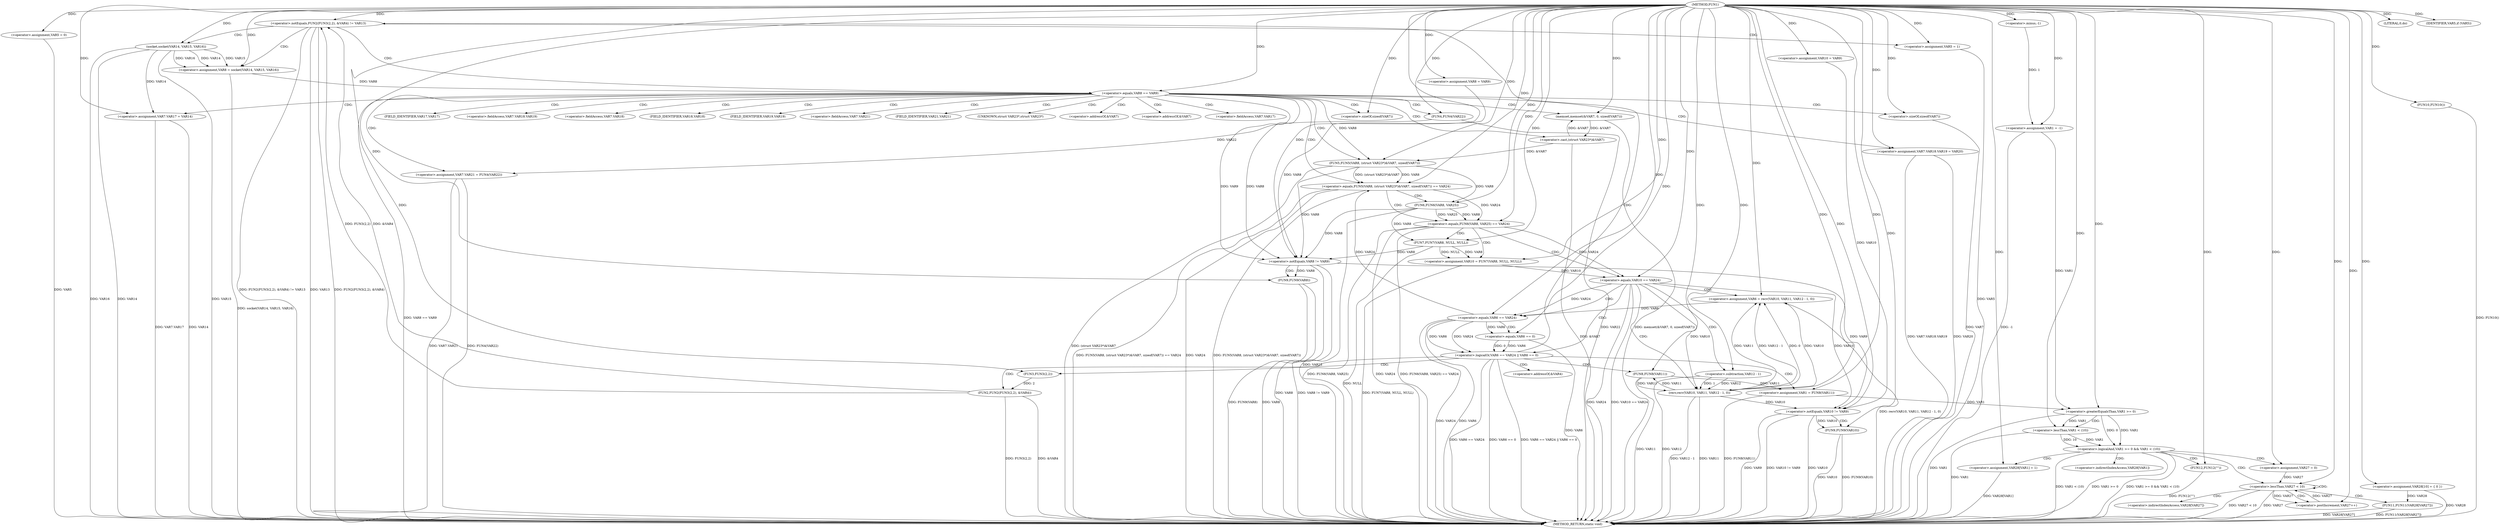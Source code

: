 digraph FUN1 {  
"1000100" [label = "(METHOD,FUN1)" ]
"1000292" [label = "(METHOD_RETURN,static void)" ]
"1000103" [label = "(<operator>.assignment,VAR1 = -1)" ]
"1000105" [label = "(<operator>.minus,-1)" ]
"1000112" [label = "(<operator>.assignment,VAR5 = 0)" ]
"1000118" [label = "(<operator>.assignment,VAR8 = VAR9)" ]
"1000122" [label = "(<operator>.assignment,VAR10 = VAR9)" ]
"1000129" [label = "(<operator>.notEquals,FUN2(FUN3(2,2), &VAR4) != VAR13)" ]
"1000130" [label = "(FUN2,FUN2(FUN3(2,2), &VAR4))" ]
"1000131" [label = "(FUN3,FUN3(2,2))" ]
"1000139" [label = "(<operator>.assignment,VAR5 = 1)" ]
"1000142" [label = "(<operator>.assignment,VAR8 = socket(VAR14, VAR15, VAR16))" ]
"1000144" [label = "(socket,socket(VAR14, VAR15, VAR16))" ]
"1000149" [label = "(<operator>.equals,VAR8 == VAR9)" ]
"1000154" [label = "(memset,memset(&VAR7, 0, sizeof(VAR7)))" ]
"1000158" [label = "(<operator>.sizeOf,sizeof(VAR7))" ]
"1000160" [label = "(<operator>.assignment,VAR7.VAR17 = VAR14)" ]
"1000165" [label = "(<operator>.assignment,VAR7.VAR18.VAR19 = VAR20)" ]
"1000172" [label = "(<operator>.assignment,VAR7.VAR21 = FUN4(VAR22))" ]
"1000176" [label = "(FUN4,FUN4(VAR22))" ]
"1000179" [label = "(<operator>.equals,FUN5(VAR8, (struct VAR23*)&VAR7, sizeof(VAR7)) == VAR24)" ]
"1000180" [label = "(FUN5,FUN5(VAR8, (struct VAR23*)&VAR7, sizeof(VAR7)))" ]
"1000182" [label = "(<operator>.cast,(struct VAR23*)&VAR7)" ]
"1000186" [label = "(<operator>.sizeOf,sizeof(VAR7))" ]
"1000192" [label = "(<operator>.equals,FUN6(VAR8, VAR25) == VAR24)" ]
"1000193" [label = "(FUN6,FUN6(VAR8, VAR25))" ]
"1000199" [label = "(<operator>.assignment,VAR10 = FUN7(VAR8, NULL, NULL))" ]
"1000201" [label = "(FUN7,FUN7(VAR8, NULL, NULL))" ]
"1000206" [label = "(<operator>.equals,VAR10 == VAR24)" ]
"1000211" [label = "(<operator>.assignment,VAR6 = recv(VAR10, VAR11, VAR12 - 1, 0))" ]
"1000213" [label = "(recv,recv(VAR10, VAR11, VAR12 - 1, 0))" ]
"1000216" [label = "(<operator>.subtraction,VAR12 - 1)" ]
"1000221" [label = "(<operator>.logicalOr,VAR6 == VAR24 || VAR6 == 0)" ]
"1000222" [label = "(<operator>.equals,VAR6 == VAR24)" ]
"1000225" [label = "(<operator>.equals,VAR6 == 0)" ]
"1000230" [label = "(<operator>.assignment,VAR1 = FUN8(VAR11))" ]
"1000232" [label = "(FUN8,FUN8(VAR11))" ]
"1000234" [label = "(LITERAL,0,do)" ]
"1000236" [label = "(<operator>.notEquals,VAR8 != VAR9)" ]
"1000240" [label = "(FUN9,FUN9(VAR8))" ]
"1000243" [label = "(<operator>.notEquals,VAR10 != VAR9)" ]
"1000247" [label = "(FUN9,FUN9(VAR10))" ]
"1000250" [label = "(IDENTIFIER,VAR5,if (VAR5))" ]
"1000252" [label = "(FUN10,FUN10())" ]
"1000258" [label = "(<operator>.assignment,VAR28[10] = { 0 })" ]
"1000261" [label = "(<operator>.logicalAnd,VAR1 >= 0 && VAR1 < (10))" ]
"1000262" [label = "(<operator>.greaterEqualsThan,VAR1 >= 0)" ]
"1000265" [label = "(<operator>.lessThan,VAR1 < (10))" ]
"1000269" [label = "(<operator>.assignment,VAR28[VAR1] = 1)" ]
"1000275" [label = "(<operator>.assignment,VAR27 = 0)" ]
"1000278" [label = "(<operator>.lessThan,VAR27 < 10)" ]
"1000281" [label = "(<operator>.postIncrement,VAR27++)" ]
"1000284" [label = "(FUN11,FUN11(VAR28[VAR27]))" ]
"1000290" [label = "(FUN12,FUN12(\"\"))" ]
"1000134" [label = "(<operator>.addressOf,&VAR4)" ]
"1000155" [label = "(<operator>.addressOf,&VAR7)" ]
"1000161" [label = "(<operator>.fieldAccess,VAR7.VAR17)" ]
"1000163" [label = "(FIELD_IDENTIFIER,VAR17,VAR17)" ]
"1000166" [label = "(<operator>.fieldAccess,VAR7.VAR18.VAR19)" ]
"1000167" [label = "(<operator>.fieldAccess,VAR7.VAR18)" ]
"1000169" [label = "(FIELD_IDENTIFIER,VAR18,VAR18)" ]
"1000170" [label = "(FIELD_IDENTIFIER,VAR19,VAR19)" ]
"1000173" [label = "(<operator>.fieldAccess,VAR7.VAR21)" ]
"1000175" [label = "(FIELD_IDENTIFIER,VAR21,VAR21)" ]
"1000183" [label = "(UNKNOWN,struct VAR23*,struct VAR23*)" ]
"1000184" [label = "(<operator>.addressOf,&VAR7)" ]
"1000270" [label = "(<operator>.indirectIndexAccess,VAR28[VAR1])" ]
"1000285" [label = "(<operator>.indirectIndexAccess,VAR28[VAR27])" ]
  "1000290" -> "1000292"  [ label = "DDG: FUN12(\"\")"] 
  "1000213" -> "1000292"  [ label = "DDG: VAR12 - 1"] 
  "1000179" -> "1000292"  [ label = "DDG: FUN5(VAR8, (struct VAR23*)&VAR7, sizeof(VAR7)) == VAR24"] 
  "1000265" -> "1000292"  [ label = "DDG: VAR1"] 
  "1000261" -> "1000292"  [ label = "DDG: VAR1 >= 0 && VAR1 < (10)"] 
  "1000243" -> "1000292"  [ label = "DDG: VAR9"] 
  "1000180" -> "1000292"  [ label = "DDG: (struct VAR23*)&VAR7"] 
  "1000258" -> "1000292"  [ label = "DDG: VAR28"] 
  "1000179" -> "1000292"  [ label = "DDG: VAR24"] 
  "1000247" -> "1000292"  [ label = "DDG: VAR10"] 
  "1000129" -> "1000292"  [ label = "DDG: FUN2(FUN3(2,2), &VAR4)"] 
  "1000160" -> "1000292"  [ label = "DDG: VAR14"] 
  "1000186" -> "1000292"  [ label = "DDG: VAR7"] 
  "1000221" -> "1000292"  [ label = "DDG: VAR6 == 0"] 
  "1000221" -> "1000292"  [ label = "DDG: VAR6 == VAR24 || VAR6 == 0"] 
  "1000199" -> "1000292"  [ label = "DDG: FUN7(VAR8, NULL, NULL)"] 
  "1000222" -> "1000292"  [ label = "DDG: VAR6"] 
  "1000236" -> "1000292"  [ label = "DDG: VAR8"] 
  "1000284" -> "1000292"  [ label = "DDG: VAR28[VAR27]"] 
  "1000284" -> "1000292"  [ label = "DDG: FUN11(VAR28[VAR27])"] 
  "1000236" -> "1000292"  [ label = "DDG: VAR8 != VAR9"] 
  "1000232" -> "1000292"  [ label = "DDG: VAR11"] 
  "1000103" -> "1000292"  [ label = "DDG: -1"] 
  "1000225" -> "1000292"  [ label = "DDG: VAR6"] 
  "1000240" -> "1000292"  [ label = "DDG: FUN9(VAR8)"] 
  "1000216" -> "1000292"  [ label = "DDG: VAR12"] 
  "1000206" -> "1000292"  [ label = "DDG: VAR10 == VAR24"] 
  "1000139" -> "1000292"  [ label = "DDG: VAR5"] 
  "1000193" -> "1000292"  [ label = "DDG: VAR25"] 
  "1000182" -> "1000292"  [ label = "DDG: &VAR7"] 
  "1000261" -> "1000292"  [ label = "DDG: VAR1 < (10)"] 
  "1000165" -> "1000292"  [ label = "DDG: VAR7.VAR18.VAR19"] 
  "1000252" -> "1000292"  [ label = "DDG: FUN10()"] 
  "1000129" -> "1000292"  [ label = "DDG: FUN2(FUN3(2,2), &VAR4) != VAR13"] 
  "1000142" -> "1000292"  [ label = "DDG: socket(VAR14, VAR15, VAR16)"] 
  "1000130" -> "1000292"  [ label = "DDG: &VAR4"] 
  "1000201" -> "1000292"  [ label = "DDG: NULL"] 
  "1000262" -> "1000292"  [ label = "DDG: VAR1"] 
  "1000179" -> "1000292"  [ label = "DDG: FUN5(VAR8, (struct VAR23*)&VAR7, sizeof(VAR7))"] 
  "1000221" -> "1000292"  [ label = "DDG: VAR6 == VAR24"] 
  "1000206" -> "1000292"  [ label = "DDG: VAR24"] 
  "1000149" -> "1000292"  [ label = "DDG: VAR8 == VAR9"] 
  "1000172" -> "1000292"  [ label = "DDG: FUN4(VAR22)"] 
  "1000278" -> "1000292"  [ label = "DDG: VAR27 < 10"] 
  "1000261" -> "1000292"  [ label = "DDG: VAR1 >= 0"] 
  "1000154" -> "1000292"  [ label = "DDG: memset(&VAR7, 0, sizeof(VAR7))"] 
  "1000230" -> "1000292"  [ label = "DDG: FUN8(VAR11)"] 
  "1000211" -> "1000292"  [ label = "DDG: recv(VAR10, VAR11, VAR12 - 1, 0)"] 
  "1000192" -> "1000292"  [ label = "DDG: FUN6(VAR8, VAR25)"] 
  "1000112" -> "1000292"  [ label = "DDG: VAR5"] 
  "1000172" -> "1000292"  [ label = "DDG: VAR7.VAR21"] 
  "1000129" -> "1000292"  [ label = "DDG: VAR13"] 
  "1000144" -> "1000292"  [ label = "DDG: VAR14"] 
  "1000165" -> "1000292"  [ label = "DDG: VAR20"] 
  "1000213" -> "1000292"  [ label = "DDG: VAR11"] 
  "1000176" -> "1000292"  [ label = "DDG: VAR22"] 
  "1000243" -> "1000292"  [ label = "DDG: VAR10"] 
  "1000269" -> "1000292"  [ label = "DDG: VAR28[VAR1]"] 
  "1000192" -> "1000292"  [ label = "DDG: VAR24"] 
  "1000144" -> "1000292"  [ label = "DDG: VAR15"] 
  "1000240" -> "1000292"  [ label = "DDG: VAR8"] 
  "1000144" -> "1000292"  [ label = "DDG: VAR16"] 
  "1000160" -> "1000292"  [ label = "DDG: VAR7.VAR17"] 
  "1000278" -> "1000292"  [ label = "DDG: VAR27"] 
  "1000192" -> "1000292"  [ label = "DDG: FUN6(VAR8, VAR25) == VAR24"] 
  "1000243" -> "1000292"  [ label = "DDG: VAR10 != VAR9"] 
  "1000247" -> "1000292"  [ label = "DDG: FUN9(VAR10)"] 
  "1000222" -> "1000292"  [ label = "DDG: VAR24"] 
  "1000130" -> "1000292"  [ label = "DDG: FUN3(2,2)"] 
  "1000105" -> "1000103"  [ label = "DDG: 1"] 
  "1000100" -> "1000103"  [ label = "DDG: "] 
  "1000100" -> "1000105"  [ label = "DDG: "] 
  "1000100" -> "1000112"  [ label = "DDG: "] 
  "1000100" -> "1000118"  [ label = "DDG: "] 
  "1000100" -> "1000122"  [ label = "DDG: "] 
  "1000130" -> "1000129"  [ label = "DDG: FUN3(2,2)"] 
  "1000130" -> "1000129"  [ label = "DDG: &VAR4"] 
  "1000131" -> "1000130"  [ label = "DDG: 2"] 
  "1000100" -> "1000131"  [ label = "DDG: "] 
  "1000100" -> "1000129"  [ label = "DDG: "] 
  "1000100" -> "1000139"  [ label = "DDG: "] 
  "1000144" -> "1000142"  [ label = "DDG: VAR14"] 
  "1000144" -> "1000142"  [ label = "DDG: VAR15"] 
  "1000144" -> "1000142"  [ label = "DDG: VAR16"] 
  "1000100" -> "1000142"  [ label = "DDG: "] 
  "1000100" -> "1000144"  [ label = "DDG: "] 
  "1000142" -> "1000149"  [ label = "DDG: VAR8"] 
  "1000100" -> "1000149"  [ label = "DDG: "] 
  "1000182" -> "1000154"  [ label = "DDG: &VAR7"] 
  "1000100" -> "1000154"  [ label = "DDG: "] 
  "1000100" -> "1000158"  [ label = "DDG: "] 
  "1000144" -> "1000160"  [ label = "DDG: VAR14"] 
  "1000100" -> "1000160"  [ label = "DDG: "] 
  "1000100" -> "1000165"  [ label = "DDG: "] 
  "1000176" -> "1000172"  [ label = "DDG: VAR22"] 
  "1000100" -> "1000176"  [ label = "DDG: "] 
  "1000180" -> "1000179"  [ label = "DDG: VAR8"] 
  "1000180" -> "1000179"  [ label = "DDG: (struct VAR23*)&VAR7"] 
  "1000149" -> "1000180"  [ label = "DDG: VAR8"] 
  "1000100" -> "1000180"  [ label = "DDG: "] 
  "1000182" -> "1000180"  [ label = "DDG: &VAR7"] 
  "1000154" -> "1000182"  [ label = "DDG: &VAR7"] 
  "1000100" -> "1000186"  [ label = "DDG: "] 
  "1000222" -> "1000179"  [ label = "DDG: VAR24"] 
  "1000100" -> "1000179"  [ label = "DDG: "] 
  "1000193" -> "1000192"  [ label = "DDG: VAR8"] 
  "1000193" -> "1000192"  [ label = "DDG: VAR25"] 
  "1000180" -> "1000193"  [ label = "DDG: VAR8"] 
  "1000100" -> "1000193"  [ label = "DDG: "] 
  "1000179" -> "1000192"  [ label = "DDG: VAR24"] 
  "1000100" -> "1000192"  [ label = "DDG: "] 
  "1000201" -> "1000199"  [ label = "DDG: VAR8"] 
  "1000201" -> "1000199"  [ label = "DDG: NULL"] 
  "1000100" -> "1000199"  [ label = "DDG: "] 
  "1000193" -> "1000201"  [ label = "DDG: VAR8"] 
  "1000100" -> "1000201"  [ label = "DDG: "] 
  "1000199" -> "1000206"  [ label = "DDG: VAR10"] 
  "1000100" -> "1000206"  [ label = "DDG: "] 
  "1000192" -> "1000206"  [ label = "DDG: VAR24"] 
  "1000213" -> "1000211"  [ label = "DDG: VAR10"] 
  "1000213" -> "1000211"  [ label = "DDG: VAR11"] 
  "1000213" -> "1000211"  [ label = "DDG: VAR12 - 1"] 
  "1000213" -> "1000211"  [ label = "DDG: 0"] 
  "1000100" -> "1000211"  [ label = "DDG: "] 
  "1000206" -> "1000213"  [ label = "DDG: VAR10"] 
  "1000100" -> "1000213"  [ label = "DDG: "] 
  "1000232" -> "1000213"  [ label = "DDG: VAR11"] 
  "1000216" -> "1000213"  [ label = "DDG: VAR12"] 
  "1000216" -> "1000213"  [ label = "DDG: 1"] 
  "1000100" -> "1000216"  [ label = "DDG: "] 
  "1000222" -> "1000221"  [ label = "DDG: VAR6"] 
  "1000222" -> "1000221"  [ label = "DDG: VAR24"] 
  "1000211" -> "1000222"  [ label = "DDG: VAR6"] 
  "1000100" -> "1000222"  [ label = "DDG: "] 
  "1000206" -> "1000222"  [ label = "DDG: VAR24"] 
  "1000225" -> "1000221"  [ label = "DDG: VAR6"] 
  "1000225" -> "1000221"  [ label = "DDG: 0"] 
  "1000222" -> "1000225"  [ label = "DDG: VAR6"] 
  "1000100" -> "1000225"  [ label = "DDG: "] 
  "1000232" -> "1000230"  [ label = "DDG: VAR11"] 
  "1000100" -> "1000230"  [ label = "DDG: "] 
  "1000213" -> "1000232"  [ label = "DDG: VAR11"] 
  "1000100" -> "1000232"  [ label = "DDG: "] 
  "1000100" -> "1000234"  [ label = "DDG: "] 
  "1000193" -> "1000236"  [ label = "DDG: VAR8"] 
  "1000180" -> "1000236"  [ label = "DDG: VAR8"] 
  "1000149" -> "1000236"  [ label = "DDG: VAR8"] 
  "1000118" -> "1000236"  [ label = "DDG: VAR8"] 
  "1000201" -> "1000236"  [ label = "DDG: VAR8"] 
  "1000100" -> "1000236"  [ label = "DDG: "] 
  "1000149" -> "1000236"  [ label = "DDG: VAR9"] 
  "1000236" -> "1000240"  [ label = "DDG: VAR8"] 
  "1000100" -> "1000240"  [ label = "DDG: "] 
  "1000213" -> "1000243"  [ label = "DDG: VAR10"] 
  "1000122" -> "1000243"  [ label = "DDG: VAR10"] 
  "1000206" -> "1000243"  [ label = "DDG: VAR10"] 
  "1000100" -> "1000243"  [ label = "DDG: "] 
  "1000236" -> "1000243"  [ label = "DDG: VAR9"] 
  "1000243" -> "1000247"  [ label = "DDG: VAR10"] 
  "1000100" -> "1000247"  [ label = "DDG: "] 
  "1000100" -> "1000250"  [ label = "DDG: "] 
  "1000100" -> "1000252"  [ label = "DDG: "] 
  "1000100" -> "1000258"  [ label = "DDG: "] 
  "1000262" -> "1000261"  [ label = "DDG: VAR1"] 
  "1000262" -> "1000261"  [ label = "DDG: 0"] 
  "1000103" -> "1000262"  [ label = "DDG: VAR1"] 
  "1000230" -> "1000262"  [ label = "DDG: VAR1"] 
  "1000100" -> "1000262"  [ label = "DDG: "] 
  "1000265" -> "1000261"  [ label = "DDG: VAR1"] 
  "1000265" -> "1000261"  [ label = "DDG: 10"] 
  "1000262" -> "1000265"  [ label = "DDG: VAR1"] 
  "1000100" -> "1000265"  [ label = "DDG: "] 
  "1000100" -> "1000269"  [ label = "DDG: "] 
  "1000100" -> "1000275"  [ label = "DDG: "] 
  "1000281" -> "1000278"  [ label = "DDG: VAR27"] 
  "1000275" -> "1000278"  [ label = "DDG: VAR27"] 
  "1000100" -> "1000278"  [ label = "DDG: "] 
  "1000278" -> "1000281"  [ label = "DDG: VAR27"] 
  "1000100" -> "1000281"  [ label = "DDG: "] 
  "1000258" -> "1000284"  [ label = "DDG: VAR28"] 
  "1000100" -> "1000290"  [ label = "DDG: "] 
  "1000129" -> "1000142"  [ label = "CDG: "] 
  "1000129" -> "1000139"  [ label = "CDG: "] 
  "1000129" -> "1000144"  [ label = "CDG: "] 
  "1000129" -> "1000149"  [ label = "CDG: "] 
  "1000149" -> "1000161"  [ label = "CDG: "] 
  "1000149" -> "1000182"  [ label = "CDG: "] 
  "1000149" -> "1000166"  [ label = "CDG: "] 
  "1000149" -> "1000180"  [ label = "CDG: "] 
  "1000149" -> "1000183"  [ label = "CDG: "] 
  "1000149" -> "1000165"  [ label = "CDG: "] 
  "1000149" -> "1000167"  [ label = "CDG: "] 
  "1000149" -> "1000175"  [ label = "CDG: "] 
  "1000149" -> "1000154"  [ label = "CDG: "] 
  "1000149" -> "1000160"  [ label = "CDG: "] 
  "1000149" -> "1000179"  [ label = "CDG: "] 
  "1000149" -> "1000176"  [ label = "CDG: "] 
  "1000149" -> "1000186"  [ label = "CDG: "] 
  "1000149" -> "1000172"  [ label = "CDG: "] 
  "1000149" -> "1000169"  [ label = "CDG: "] 
  "1000149" -> "1000163"  [ label = "CDG: "] 
  "1000149" -> "1000173"  [ label = "CDG: "] 
  "1000149" -> "1000158"  [ label = "CDG: "] 
  "1000149" -> "1000155"  [ label = "CDG: "] 
  "1000149" -> "1000170"  [ label = "CDG: "] 
  "1000149" -> "1000184"  [ label = "CDG: "] 
  "1000179" -> "1000192"  [ label = "CDG: "] 
  "1000179" -> "1000193"  [ label = "CDG: "] 
  "1000192" -> "1000199"  [ label = "CDG: "] 
  "1000192" -> "1000206"  [ label = "CDG: "] 
  "1000192" -> "1000201"  [ label = "CDG: "] 
  "1000206" -> "1000211"  [ label = "CDG: "] 
  "1000206" -> "1000221"  [ label = "CDG: "] 
  "1000206" -> "1000216"  [ label = "CDG: "] 
  "1000206" -> "1000222"  [ label = "CDG: "] 
  "1000206" -> "1000213"  [ label = "CDG: "] 
  "1000221" -> "1000232"  [ label = "CDG: "] 
  "1000221" -> "1000230"  [ label = "CDG: "] 
  "1000221" -> "1000130"  [ label = "CDG: "] 
  "1000221" -> "1000131"  [ label = "CDG: "] 
  "1000221" -> "1000129"  [ label = "CDG: "] 
  "1000221" -> "1000134"  [ label = "CDG: "] 
  "1000222" -> "1000225"  [ label = "CDG: "] 
  "1000236" -> "1000240"  [ label = "CDG: "] 
  "1000243" -> "1000247"  [ label = "CDG: "] 
  "1000261" -> "1000269"  [ label = "CDG: "] 
  "1000261" -> "1000270"  [ label = "CDG: "] 
  "1000261" -> "1000290"  [ label = "CDG: "] 
  "1000261" -> "1000278"  [ label = "CDG: "] 
  "1000261" -> "1000275"  [ label = "CDG: "] 
  "1000262" -> "1000265"  [ label = "CDG: "] 
  "1000278" -> "1000285"  [ label = "CDG: "] 
  "1000278" -> "1000281"  [ label = "CDG: "] 
  "1000278" -> "1000284"  [ label = "CDG: "] 
  "1000278" -> "1000278"  [ label = "CDG: "] 
}
